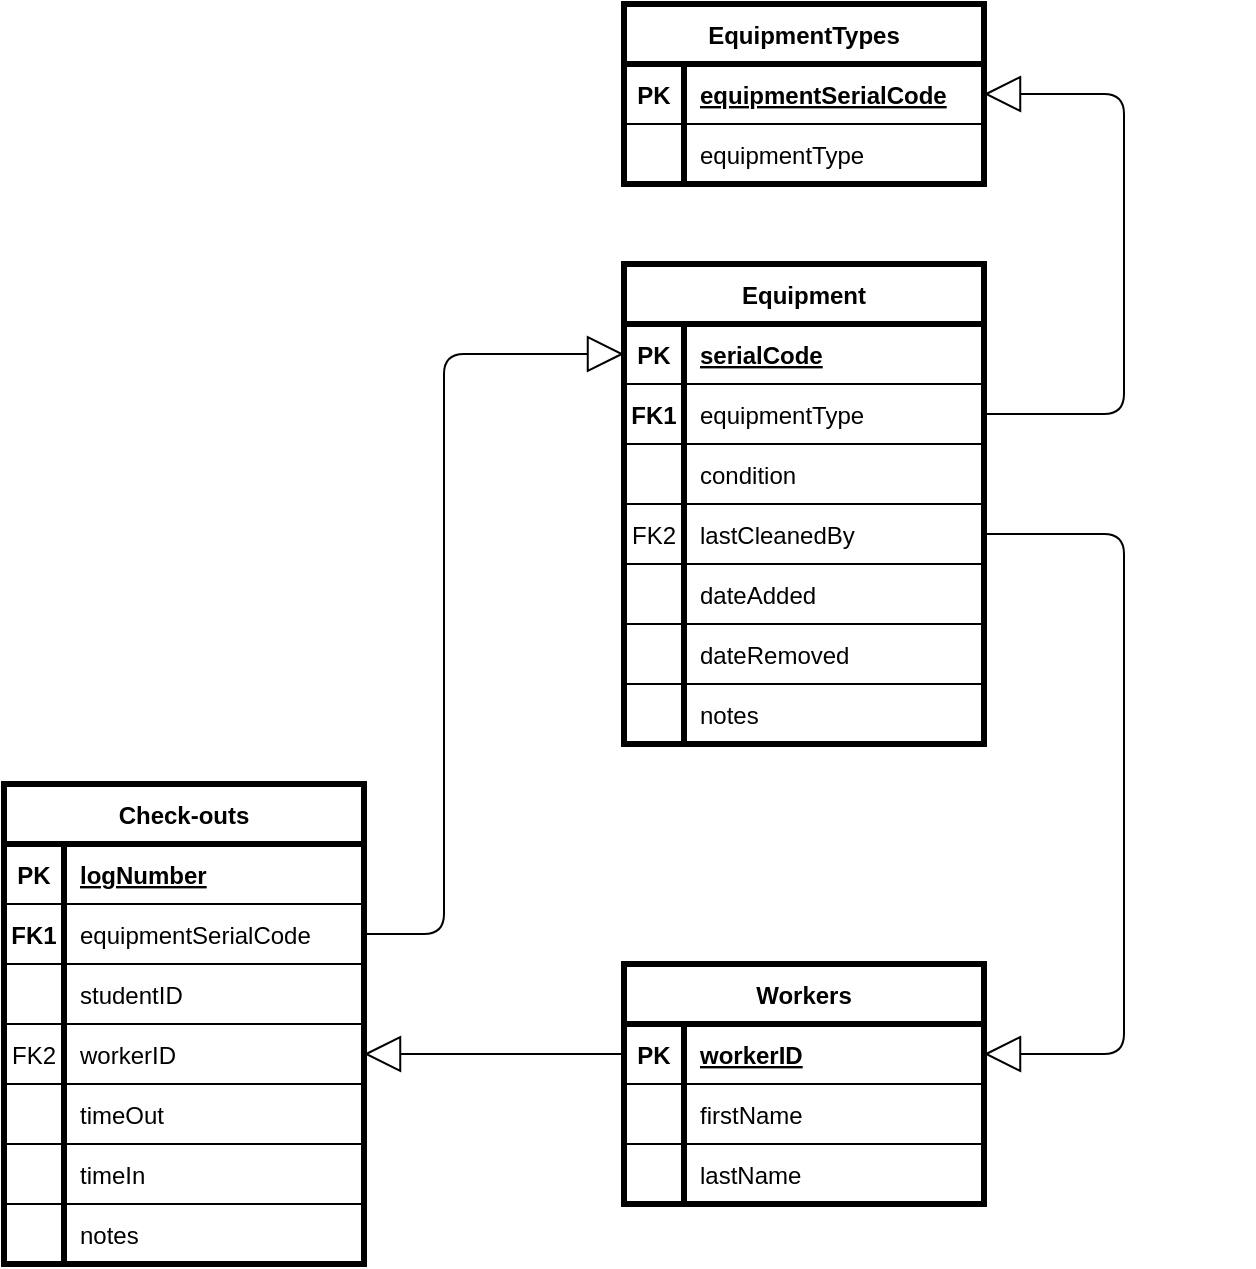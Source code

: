 <mxfile version="13.10.7" type="device"><diagram id="B1K-MnQ8omunX6R1x_as" name="Page-1"><mxGraphModel dx="849" dy="788" grid="1" gridSize="10" guides="1" tooltips="1" connect="1" arrows="1" fold="1" page="1" pageScale="1" pageWidth="850" pageHeight="1100" math="0" shadow="0"><root><mxCell id="0"/><mxCell id="1" parent="0"/><mxCell id="fwdjK-Ya3jkgpHwcFiop-10" value="Check-outs" style="shape=table;startSize=30;container=1;collapsible=1;childLayout=tableLayout;fixedRows=1;rowLines=0;fontStyle=1;align=center;resizeLast=1;strokeWidth=3;fillColor=none;" parent="1" vertex="1"><mxGeometry x="120" y="420" width="180" height="240" as="geometry"/></mxCell><mxCell id="fwdjK-Ya3jkgpHwcFiop-11" value="" style="shape=partialRectangle;collapsible=0;dropTarget=0;pointerEvents=0;fillColor=none;top=0;left=0;bottom=1;right=0;points=[[0,0.5],[1,0.5]];portConstraint=eastwest;" parent="fwdjK-Ya3jkgpHwcFiop-10" vertex="1"><mxGeometry y="30" width="180" height="30" as="geometry"/></mxCell><mxCell id="fwdjK-Ya3jkgpHwcFiop-12" value="PK" style="shape=partialRectangle;connectable=0;fillColor=none;top=0;left=0;bottom=0;right=0;fontStyle=1;overflow=hidden;" parent="fwdjK-Ya3jkgpHwcFiop-11" vertex="1"><mxGeometry width="30" height="30" as="geometry"/></mxCell><mxCell id="fwdjK-Ya3jkgpHwcFiop-13" value="logNumber" style="shape=partialRectangle;connectable=0;fillColor=none;top=0;left=0;bottom=0;right=0;align=left;spacingLeft=6;fontStyle=5;overflow=hidden;" parent="fwdjK-Ya3jkgpHwcFiop-11" vertex="1"><mxGeometry x="30" width="150" height="30" as="geometry"/></mxCell><mxCell id="fwdjK-Ya3jkgpHwcFiop-14" value="" style="shape=partialRectangle;collapsible=0;dropTarget=0;pointerEvents=0;fillColor=none;top=0;left=0;bottom=0;right=0;points=[[0,0.5],[1,0.5]];portConstraint=eastwest;" parent="fwdjK-Ya3jkgpHwcFiop-10" vertex="1"><mxGeometry y="60" width="180" height="30" as="geometry"/></mxCell><mxCell id="fwdjK-Ya3jkgpHwcFiop-15" value="FK1" style="shape=partialRectangle;connectable=0;fillColor=none;top=0;left=0;bottom=1;right=0;editable=1;overflow=hidden;fontStyle=1;" parent="fwdjK-Ya3jkgpHwcFiop-14" vertex="1"><mxGeometry width="30" height="30" as="geometry"/></mxCell><mxCell id="fwdjK-Ya3jkgpHwcFiop-16" value="equipmentSerialCode" style="shape=partialRectangle;connectable=0;fillColor=none;top=0;left=0;bottom=1;right=0;align=left;spacingLeft=6;overflow=hidden;" parent="fwdjK-Ya3jkgpHwcFiop-14" vertex="1"><mxGeometry x="30" width="150" height="30" as="geometry"/></mxCell><mxCell id="fwdjK-Ya3jkgpHwcFiop-17" value="" style="shape=partialRectangle;collapsible=0;dropTarget=0;pointerEvents=0;fillColor=none;top=0;left=0;bottom=0;right=0;points=[[0,0.5],[1,0.5]];portConstraint=eastwest;" parent="fwdjK-Ya3jkgpHwcFiop-10" vertex="1"><mxGeometry y="90" width="180" height="30" as="geometry"/></mxCell><mxCell id="fwdjK-Ya3jkgpHwcFiop-18" value="" style="shape=partialRectangle;connectable=0;fillColor=none;top=0;left=0;bottom=0;right=0;editable=1;overflow=hidden;" parent="fwdjK-Ya3jkgpHwcFiop-17" vertex="1"><mxGeometry width="30" height="30" as="geometry"/></mxCell><mxCell id="fwdjK-Ya3jkgpHwcFiop-19" value="studentID" style="shape=partialRectangle;connectable=0;fillColor=none;top=0;left=0;bottom=1;right=0;align=left;spacingLeft=6;overflow=hidden;" parent="fwdjK-Ya3jkgpHwcFiop-17" vertex="1"><mxGeometry x="30" width="150" height="30" as="geometry"/></mxCell><mxCell id="fwdjK-Ya3jkgpHwcFiop-94" value="" style="shape=partialRectangle;collapsible=0;dropTarget=0;pointerEvents=0;fillColor=none;top=0;left=0;bottom=0;right=0;points=[[0,0.5],[1,0.5]];portConstraint=eastwest;" parent="fwdjK-Ya3jkgpHwcFiop-10" vertex="1"><mxGeometry y="120" width="180" height="30" as="geometry"/></mxCell><mxCell id="fwdjK-Ya3jkgpHwcFiop-95" value="FK2" style="shape=partialRectangle;connectable=0;fillColor=none;top=1;left=0;bottom=1;right=0;editable=1;overflow=hidden;" parent="fwdjK-Ya3jkgpHwcFiop-94" vertex="1"><mxGeometry width="30" height="30" as="geometry"/></mxCell><mxCell id="fwdjK-Ya3jkgpHwcFiop-96" value="workerID" style="shape=partialRectangle;connectable=0;fillColor=none;top=0;left=0;bottom=1;right=0;align=left;spacingLeft=6;overflow=hidden;" parent="fwdjK-Ya3jkgpHwcFiop-94" vertex="1"><mxGeometry x="30" width="150" height="30" as="geometry"/></mxCell><mxCell id="fwdjK-Ya3jkgpHwcFiop-97" value="" style="shape=partialRectangle;collapsible=0;dropTarget=0;pointerEvents=0;fillColor=none;top=0;left=0;bottom=0;right=0;points=[[0,0.5],[1,0.5]];portConstraint=eastwest;" parent="fwdjK-Ya3jkgpHwcFiop-10" vertex="1"><mxGeometry y="150" width="180" height="30" as="geometry"/></mxCell><mxCell id="fwdjK-Ya3jkgpHwcFiop-98" value="" style="shape=partialRectangle;connectable=0;fillColor=none;top=1;left=0;bottom=1;right=0;editable=1;overflow=hidden;" parent="fwdjK-Ya3jkgpHwcFiop-97" vertex="1"><mxGeometry width="30" height="30" as="geometry"/></mxCell><mxCell id="fwdjK-Ya3jkgpHwcFiop-99" value="timeOut" style="shape=partialRectangle;connectable=0;fillColor=none;top=0;left=0;bottom=1;right=0;align=left;spacingLeft=6;overflow=hidden;" parent="fwdjK-Ya3jkgpHwcFiop-97" vertex="1"><mxGeometry x="30" width="150" height="30" as="geometry"/></mxCell><mxCell id="fwdjK-Ya3jkgpHwcFiop-100" value="" style="shape=partialRectangle;collapsible=0;dropTarget=0;pointerEvents=0;fillColor=none;top=0;left=0;bottom=0;right=0;points=[[0,0.5],[1,0.5]];portConstraint=eastwest;" parent="fwdjK-Ya3jkgpHwcFiop-10" vertex="1"><mxGeometry y="180" width="180" height="30" as="geometry"/></mxCell><mxCell id="fwdjK-Ya3jkgpHwcFiop-101" value="" style="shape=partialRectangle;connectable=0;fillColor=none;top=1;left=0;bottom=1;right=0;editable=1;overflow=hidden;" parent="fwdjK-Ya3jkgpHwcFiop-100" vertex="1"><mxGeometry width="30" height="30" as="geometry"/></mxCell><mxCell id="fwdjK-Ya3jkgpHwcFiop-102" value="timeIn" style="shape=partialRectangle;connectable=0;fillColor=none;top=0;left=0;bottom=1;right=0;align=left;spacingLeft=6;overflow=hidden;" parent="fwdjK-Ya3jkgpHwcFiop-100" vertex="1"><mxGeometry x="30" width="150" height="30" as="geometry"/></mxCell><mxCell id="fwdjK-Ya3jkgpHwcFiop-20" value="" style="shape=partialRectangle;collapsible=0;dropTarget=0;pointerEvents=0;fillColor=none;top=0;left=0;bottom=0;right=0;points=[[0,0.5],[1,0.5]];portConstraint=eastwest;" parent="fwdjK-Ya3jkgpHwcFiop-10" vertex="1"><mxGeometry y="210" width="180" height="30" as="geometry"/></mxCell><mxCell id="fwdjK-Ya3jkgpHwcFiop-21" value="" style="shape=partialRectangle;connectable=0;fillColor=none;top=1;left=0;bottom=1;right=0;editable=1;overflow=hidden;" parent="fwdjK-Ya3jkgpHwcFiop-20" vertex="1"><mxGeometry width="30" height="30" as="geometry"/></mxCell><mxCell id="fwdjK-Ya3jkgpHwcFiop-22" value="notes" style="shape=partialRectangle;connectable=0;fillColor=none;top=0;left=0;bottom=1;right=0;align=left;spacingLeft=6;overflow=hidden;" parent="fwdjK-Ya3jkgpHwcFiop-20" vertex="1"><mxGeometry x="30" width="150" height="30" as="geometry"/></mxCell><mxCell id="fwdjK-Ya3jkgpHwcFiop-27" value="Equipment" style="shape=table;startSize=30;container=1;collapsible=1;childLayout=tableLayout;fixedRows=1;rowLines=0;fontStyle=1;align=center;resizeLast=1;strokeWidth=3;fillColor=none;" parent="1" vertex="1"><mxGeometry x="430" y="160" width="180" height="240" as="geometry"/></mxCell><mxCell id="fwdjK-Ya3jkgpHwcFiop-28" value="" style="shape=partialRectangle;collapsible=0;dropTarget=0;pointerEvents=0;fillColor=none;top=0;left=0;bottom=1;right=0;points=[[0,0.5],[1,0.5]];portConstraint=eastwest;" parent="fwdjK-Ya3jkgpHwcFiop-27" vertex="1"><mxGeometry y="30" width="180" height="30" as="geometry"/></mxCell><mxCell id="fwdjK-Ya3jkgpHwcFiop-29" value="PK" style="shape=partialRectangle;connectable=0;fillColor=none;top=0;left=0;bottom=0;right=0;fontStyle=1;overflow=hidden;" parent="fwdjK-Ya3jkgpHwcFiop-28" vertex="1"><mxGeometry width="30" height="30" as="geometry"/></mxCell><mxCell id="fwdjK-Ya3jkgpHwcFiop-30" value="serialCode" style="shape=partialRectangle;connectable=0;fillColor=none;top=0;left=0;bottom=0;right=0;align=left;spacingLeft=6;fontStyle=5;overflow=hidden;" parent="fwdjK-Ya3jkgpHwcFiop-28" vertex="1"><mxGeometry x="30" width="150" height="30" as="geometry"/></mxCell><mxCell id="fwdjK-Ya3jkgpHwcFiop-31" value="" style="shape=partialRectangle;collapsible=0;dropTarget=0;pointerEvents=0;fillColor=none;top=0;left=0;bottom=0;right=0;points=[[0,0.5],[1,0.5]];portConstraint=eastwest;" parent="fwdjK-Ya3jkgpHwcFiop-27" vertex="1"><mxGeometry y="60" width="180" height="30" as="geometry"/></mxCell><mxCell id="fwdjK-Ya3jkgpHwcFiop-32" value="FK1" style="shape=partialRectangle;connectable=0;fillColor=none;top=0;left=0;bottom=1;right=0;editable=1;overflow=hidden;fontStyle=1;" parent="fwdjK-Ya3jkgpHwcFiop-31" vertex="1"><mxGeometry width="30" height="30" as="geometry"/></mxCell><mxCell id="fwdjK-Ya3jkgpHwcFiop-33" value="equipmentType" style="shape=partialRectangle;connectable=0;fillColor=none;top=0;left=0;bottom=1;right=0;align=left;spacingLeft=6;overflow=hidden;" parent="fwdjK-Ya3jkgpHwcFiop-31" vertex="1"><mxGeometry x="30" width="150" height="30" as="geometry"/></mxCell><mxCell id="fwdjK-Ya3jkgpHwcFiop-34" value="" style="shape=partialRectangle;collapsible=0;dropTarget=0;pointerEvents=0;fillColor=none;top=0;left=0;bottom=0;right=0;points=[[0,0.5],[1,0.5]];portConstraint=eastwest;" parent="fwdjK-Ya3jkgpHwcFiop-27" vertex="1"><mxGeometry y="90" width="180" height="30" as="geometry"/></mxCell><mxCell id="fwdjK-Ya3jkgpHwcFiop-35" value="" style="shape=partialRectangle;connectable=0;fillColor=none;top=0;left=0;bottom=0;right=0;editable=1;overflow=hidden;" parent="fwdjK-Ya3jkgpHwcFiop-34" vertex="1"><mxGeometry width="30" height="30" as="geometry"/></mxCell><mxCell id="fwdjK-Ya3jkgpHwcFiop-36" value="condition" style="shape=partialRectangle;connectable=0;fillColor=none;top=0;left=0;bottom=1;right=0;align=left;spacingLeft=6;overflow=hidden;" parent="fwdjK-Ya3jkgpHwcFiop-34" vertex="1"><mxGeometry x="30" width="150" height="30" as="geometry"/></mxCell><mxCell id="fwdjK-Ya3jkgpHwcFiop-84" value="" style="shape=partialRectangle;collapsible=0;dropTarget=0;pointerEvents=0;fillColor=none;top=0;left=0;bottom=0;right=0;points=[[0,0.5],[1,0.5]];portConstraint=eastwest;" parent="fwdjK-Ya3jkgpHwcFiop-27" vertex="1"><mxGeometry y="120" width="180" height="30" as="geometry"/></mxCell><mxCell id="fwdjK-Ya3jkgpHwcFiop-85" value="FK2" style="shape=partialRectangle;connectable=0;fillColor=none;top=1;left=0;bottom=1;right=0;editable=1;overflow=hidden;" parent="fwdjK-Ya3jkgpHwcFiop-84" vertex="1"><mxGeometry width="30" height="30" as="geometry"/></mxCell><mxCell id="fwdjK-Ya3jkgpHwcFiop-86" value="lastCleanedBy" style="shape=partialRectangle;connectable=0;fillColor=none;top=0;left=0;bottom=1;right=0;align=left;spacingLeft=6;overflow=hidden;" parent="fwdjK-Ya3jkgpHwcFiop-84" vertex="1"><mxGeometry x="30" width="150" height="30" as="geometry"/></mxCell><mxCell id="fwdjK-Ya3jkgpHwcFiop-87" value="" style="shape=partialRectangle;collapsible=0;dropTarget=0;pointerEvents=0;fillColor=none;top=0;left=0;bottom=0;right=0;points=[[0,0.5],[1,0.5]];portConstraint=eastwest;" parent="fwdjK-Ya3jkgpHwcFiop-27" vertex="1"><mxGeometry y="150" width="180" height="30" as="geometry"/></mxCell><mxCell id="fwdjK-Ya3jkgpHwcFiop-88" value="" style="shape=partialRectangle;connectable=0;fillColor=none;top=1;left=0;bottom=1;right=0;editable=1;overflow=hidden;" parent="fwdjK-Ya3jkgpHwcFiop-87" vertex="1"><mxGeometry width="30" height="30" as="geometry"/></mxCell><mxCell id="fwdjK-Ya3jkgpHwcFiop-89" value="dateAdded" style="shape=partialRectangle;connectable=0;fillColor=none;top=0;left=0;bottom=1;right=0;align=left;spacingLeft=6;overflow=hidden;" parent="fwdjK-Ya3jkgpHwcFiop-87" vertex="1"><mxGeometry x="30" width="150" height="30" as="geometry"/></mxCell><mxCell id="fwdjK-Ya3jkgpHwcFiop-90" value="" style="shape=partialRectangle;collapsible=0;dropTarget=0;pointerEvents=0;fillColor=none;top=0;left=0;bottom=0;right=0;points=[[0,0.5],[1,0.5]];portConstraint=eastwest;" parent="fwdjK-Ya3jkgpHwcFiop-27" vertex="1"><mxGeometry y="180" width="180" height="30" as="geometry"/></mxCell><mxCell id="fwdjK-Ya3jkgpHwcFiop-91" value="" style="shape=partialRectangle;connectable=0;fillColor=none;top=1;left=0;bottom=1;right=0;editable=1;overflow=hidden;" parent="fwdjK-Ya3jkgpHwcFiop-90" vertex="1"><mxGeometry width="30" height="30" as="geometry"/></mxCell><mxCell id="fwdjK-Ya3jkgpHwcFiop-92" value="dateRemoved" style="shape=partialRectangle;connectable=0;fillColor=none;top=0;left=0;bottom=1;right=0;align=left;spacingLeft=6;overflow=hidden;" parent="fwdjK-Ya3jkgpHwcFiop-90" vertex="1"><mxGeometry x="30" width="150" height="30" as="geometry"/></mxCell><mxCell id="fwdjK-Ya3jkgpHwcFiop-37" value="" style="shape=partialRectangle;collapsible=0;dropTarget=0;pointerEvents=0;fillColor=none;top=0;left=0;bottom=0;right=0;points=[[0,0.5],[1,0.5]];portConstraint=eastwest;" parent="fwdjK-Ya3jkgpHwcFiop-27" vertex="1"><mxGeometry y="210" width="180" height="30" as="geometry"/></mxCell><mxCell id="fwdjK-Ya3jkgpHwcFiop-38" value="" style="shape=partialRectangle;connectable=0;fillColor=none;top=1;left=0;bottom=1;right=0;editable=1;overflow=hidden;" parent="fwdjK-Ya3jkgpHwcFiop-37" vertex="1"><mxGeometry width="30" height="30" as="geometry"/></mxCell><mxCell id="fwdjK-Ya3jkgpHwcFiop-39" value="notes" style="shape=partialRectangle;connectable=0;fillColor=none;top=0;left=0;bottom=1;right=0;align=left;spacingLeft=6;overflow=hidden;" parent="fwdjK-Ya3jkgpHwcFiop-37" vertex="1"><mxGeometry x="30" width="150" height="30" as="geometry"/></mxCell><mxCell id="fwdjK-Ya3jkgpHwcFiop-41" value="" style="shape=partialRectangle;connectable=0;fillColor=none;top=0;left=0;bottom=0;right=0;editable=1;overflow=hidden;" parent="1" vertex="1"><mxGeometry x="305" y="240" width="30" height="30" as="geometry"/></mxCell><mxCell id="fwdjK-Ya3jkgpHwcFiop-44" value="EquipmentTypes" style="shape=table;startSize=30;container=1;collapsible=1;childLayout=tableLayout;fixedRows=1;rowLines=0;fontStyle=1;align=center;resizeLast=1;shadow=0;strokeColor=#000000;strokeWidth=3;fillColor=none;" parent="1" vertex="1"><mxGeometry x="430" y="30" width="180" height="90" as="geometry"><mxRectangle x="335" y="450" width="130" height="30" as="alternateBounds"/></mxGeometry></mxCell><mxCell id="fwdjK-Ya3jkgpHwcFiop-45" value="" style="shape=partialRectangle;collapsible=0;dropTarget=0;pointerEvents=0;fillColor=none;top=0;left=0;bottom=1;right=0;points=[[0,0.5],[1,0.5]];portConstraint=eastwest;" parent="fwdjK-Ya3jkgpHwcFiop-44" vertex="1"><mxGeometry y="30" width="180" height="30" as="geometry"/></mxCell><mxCell id="fwdjK-Ya3jkgpHwcFiop-46" value="PK" style="shape=partialRectangle;connectable=0;fillColor=none;top=0;left=0;bottom=0;right=0;fontStyle=1;overflow=hidden;" parent="fwdjK-Ya3jkgpHwcFiop-45" vertex="1"><mxGeometry width="30" height="30" as="geometry"/></mxCell><mxCell id="fwdjK-Ya3jkgpHwcFiop-47" value="equipmentSerialCode" style="shape=partialRectangle;connectable=0;fillColor=none;top=0;left=0;bottom=0;right=0;align=left;spacingLeft=6;fontStyle=5;overflow=hidden;" parent="fwdjK-Ya3jkgpHwcFiop-45" vertex="1"><mxGeometry x="30" width="150" height="30" as="geometry"/></mxCell><mxCell id="fwdjK-Ya3jkgpHwcFiop-48" value="" style="shape=partialRectangle;collapsible=0;dropTarget=0;pointerEvents=0;fillColor=none;top=0;left=0;bottom=0;right=0;points=[[0,0.5],[1,0.5]];portConstraint=eastwest;" parent="fwdjK-Ya3jkgpHwcFiop-44" vertex="1"><mxGeometry y="60" width="180" height="30" as="geometry"/></mxCell><mxCell id="fwdjK-Ya3jkgpHwcFiop-49" value="" style="shape=partialRectangle;connectable=0;fillColor=none;top=0;left=0;bottom=0;right=0;editable=1;overflow=hidden;" parent="fwdjK-Ya3jkgpHwcFiop-48" vertex="1"><mxGeometry width="30" height="30" as="geometry"/></mxCell><mxCell id="fwdjK-Ya3jkgpHwcFiop-50" value="equipmentType" style="shape=partialRectangle;connectable=0;fillColor=none;top=0;left=0;bottom=0;right=0;align=left;spacingLeft=6;overflow=hidden;" parent="fwdjK-Ya3jkgpHwcFiop-48" vertex="1"><mxGeometry x="30" width="150" height="30" as="geometry"/></mxCell><mxCell id="fwdjK-Ya3jkgpHwcFiop-69" value="Workers" style="shape=table;startSize=30;container=1;collapsible=1;childLayout=tableLayout;fixedRows=1;rowLines=0;fontStyle=1;align=center;resizeLast=1;shadow=0;strokeColor=#000000;strokeWidth=3;fillColor=none;" parent="1" vertex="1"><mxGeometry x="430" y="510" width="180" height="120" as="geometry"/></mxCell><mxCell id="fwdjK-Ya3jkgpHwcFiop-70" value="" style="shape=partialRectangle;collapsible=0;dropTarget=0;pointerEvents=0;fillColor=none;top=0;left=0;bottom=1;right=0;points=[[0,0.5],[1,0.5]];portConstraint=eastwest;" parent="fwdjK-Ya3jkgpHwcFiop-69" vertex="1"><mxGeometry y="30" width="180" height="30" as="geometry"/></mxCell><mxCell id="fwdjK-Ya3jkgpHwcFiop-71" value="PK" style="shape=partialRectangle;connectable=0;fillColor=none;top=0;left=0;bottom=0;right=0;fontStyle=1;overflow=hidden;" parent="fwdjK-Ya3jkgpHwcFiop-70" vertex="1"><mxGeometry width="30" height="30" as="geometry"/></mxCell><mxCell id="fwdjK-Ya3jkgpHwcFiop-72" value="workerID" style="shape=partialRectangle;connectable=0;fillColor=none;top=0;left=0;bottom=0;right=0;align=left;spacingLeft=6;fontStyle=5;overflow=hidden;" parent="fwdjK-Ya3jkgpHwcFiop-70" vertex="1"><mxGeometry x="30" width="150" height="30" as="geometry"/></mxCell><mxCell id="fwdjK-Ya3jkgpHwcFiop-73" value="" style="shape=partialRectangle;collapsible=0;dropTarget=0;pointerEvents=0;fillColor=none;top=0;left=0;bottom=0;right=0;points=[[0,0.5],[1,0.5]];portConstraint=eastwest;" parent="fwdjK-Ya3jkgpHwcFiop-69" vertex="1"><mxGeometry y="60" width="180" height="30" as="geometry"/></mxCell><mxCell id="fwdjK-Ya3jkgpHwcFiop-74" value="" style="shape=partialRectangle;connectable=0;fillColor=none;top=0;left=0;bottom=0;right=0;editable=1;overflow=hidden;" parent="fwdjK-Ya3jkgpHwcFiop-73" vertex="1"><mxGeometry width="30" height="30" as="geometry"/></mxCell><mxCell id="fwdjK-Ya3jkgpHwcFiop-75" value="firstName" style="shape=partialRectangle;connectable=0;fillColor=none;top=0;left=0;bottom=0;right=0;align=left;spacingLeft=6;overflow=hidden;" parent="fwdjK-Ya3jkgpHwcFiop-73" vertex="1"><mxGeometry x="30" width="150" height="30" as="geometry"/></mxCell><mxCell id="fwdjK-Ya3jkgpHwcFiop-76" value="" style="shape=partialRectangle;collapsible=0;dropTarget=0;pointerEvents=0;fillColor=none;top=0;left=0;bottom=0;right=0;points=[[0,0.5],[1,0.5]];portConstraint=eastwest;" parent="fwdjK-Ya3jkgpHwcFiop-69" vertex="1"><mxGeometry y="90" width="180" height="30" as="geometry"/></mxCell><mxCell id="fwdjK-Ya3jkgpHwcFiop-77" value="" style="shape=partialRectangle;connectable=0;fillColor=none;top=1;left=0;bottom=0;right=0;editable=1;overflow=hidden;" parent="fwdjK-Ya3jkgpHwcFiop-76" vertex="1"><mxGeometry width="30" height="30" as="geometry"/></mxCell><mxCell id="fwdjK-Ya3jkgpHwcFiop-78" value="lastName" style="shape=partialRectangle;connectable=0;fillColor=none;top=1;left=0;bottom=0;right=0;align=left;spacingLeft=6;overflow=hidden;" parent="fwdjK-Ya3jkgpHwcFiop-76" vertex="1"><mxGeometry x="30" width="150" height="30" as="geometry"/></mxCell><mxCell id="3doB41Vy5cFbHY13KcZQ-1" value="Extends" style="endArrow=block;endSize=16;endFill=0;html=1;exitX=0;exitY=0.5;exitDx=0;exitDy=0;entryX=1;entryY=0.5;entryDx=0;entryDy=0;fontColor=#FFFFFF;" edge="1" parent="1" source="fwdjK-Ya3jkgpHwcFiop-70" target="fwdjK-Ya3jkgpHwcFiop-94"><mxGeometry x="-0.077" y="-45" width="160" relative="1" as="geometry"><mxPoint x="345" y="470" as="sourcePoint"/><mxPoint x="505" y="470" as="targetPoint"/><mxPoint as="offset"/></mxGeometry></mxCell><mxCell id="3doB41Vy5cFbHY13KcZQ-2" value="Extends" style="endArrow=block;endSize=16;endFill=0;html=1;exitX=1;exitY=0.5;exitDx=0;exitDy=0;entryX=0;entryY=0.5;entryDx=0;entryDy=0;fontColor=#FFFFFF;" edge="1" parent="1" source="fwdjK-Ya3jkgpHwcFiop-14" target="fwdjK-Ya3jkgpHwcFiop-28"><mxGeometry x="0.058" y="-45" width="160" relative="1" as="geometry"><mxPoint x="320" y="254.5" as="sourcePoint"/><mxPoint x="190" y="254.5" as="targetPoint"/><mxPoint as="offset"/><Array as="points"><mxPoint x="340" y="495"/><mxPoint x="340" y="205"/></Array></mxGeometry></mxCell><mxCell id="3doB41Vy5cFbHY13KcZQ-3" value="Extends" style="endArrow=block;endSize=16;endFill=0;html=1;exitX=1;exitY=0.5;exitDx=0;exitDy=0;entryX=1;entryY=0.5;entryDx=0;entryDy=0;fontColor=#FFFFFF;" edge="1" parent="1" source="fwdjK-Ya3jkgpHwcFiop-84" target="fwdjK-Ya3jkgpHwcFiop-70"><mxGeometry x="-0.077" y="-45" width="160" relative="1" as="geometry"><mxPoint x="740" y="450" as="sourcePoint"/><mxPoint x="610" y="450" as="targetPoint"/><mxPoint as="offset"/><Array as="points"><mxPoint x="680" y="295"/><mxPoint x="680" y="555"/></Array></mxGeometry></mxCell><mxCell id="3doB41Vy5cFbHY13KcZQ-4" value="Extends" style="endArrow=block;endSize=16;endFill=0;html=1;exitX=1;exitY=0.5;exitDx=0;exitDy=0;entryX=1;entryY=0.5;entryDx=0;entryDy=0;fontColor=#FFFFFF;" edge="1" parent="1" source="fwdjK-Ya3jkgpHwcFiop-31" target="fwdjK-Ya3jkgpHwcFiop-44"><mxGeometry x="-0.077" y="-45" width="160" relative="1" as="geometry"><mxPoint x="810" y="140" as="sourcePoint"/><mxPoint x="680" y="140" as="targetPoint"/><mxPoint as="offset"/><Array as="points"><mxPoint x="680" y="235"/><mxPoint x="680" y="75"/></Array></mxGeometry></mxCell></root></mxGraphModel></diagram></mxfile>